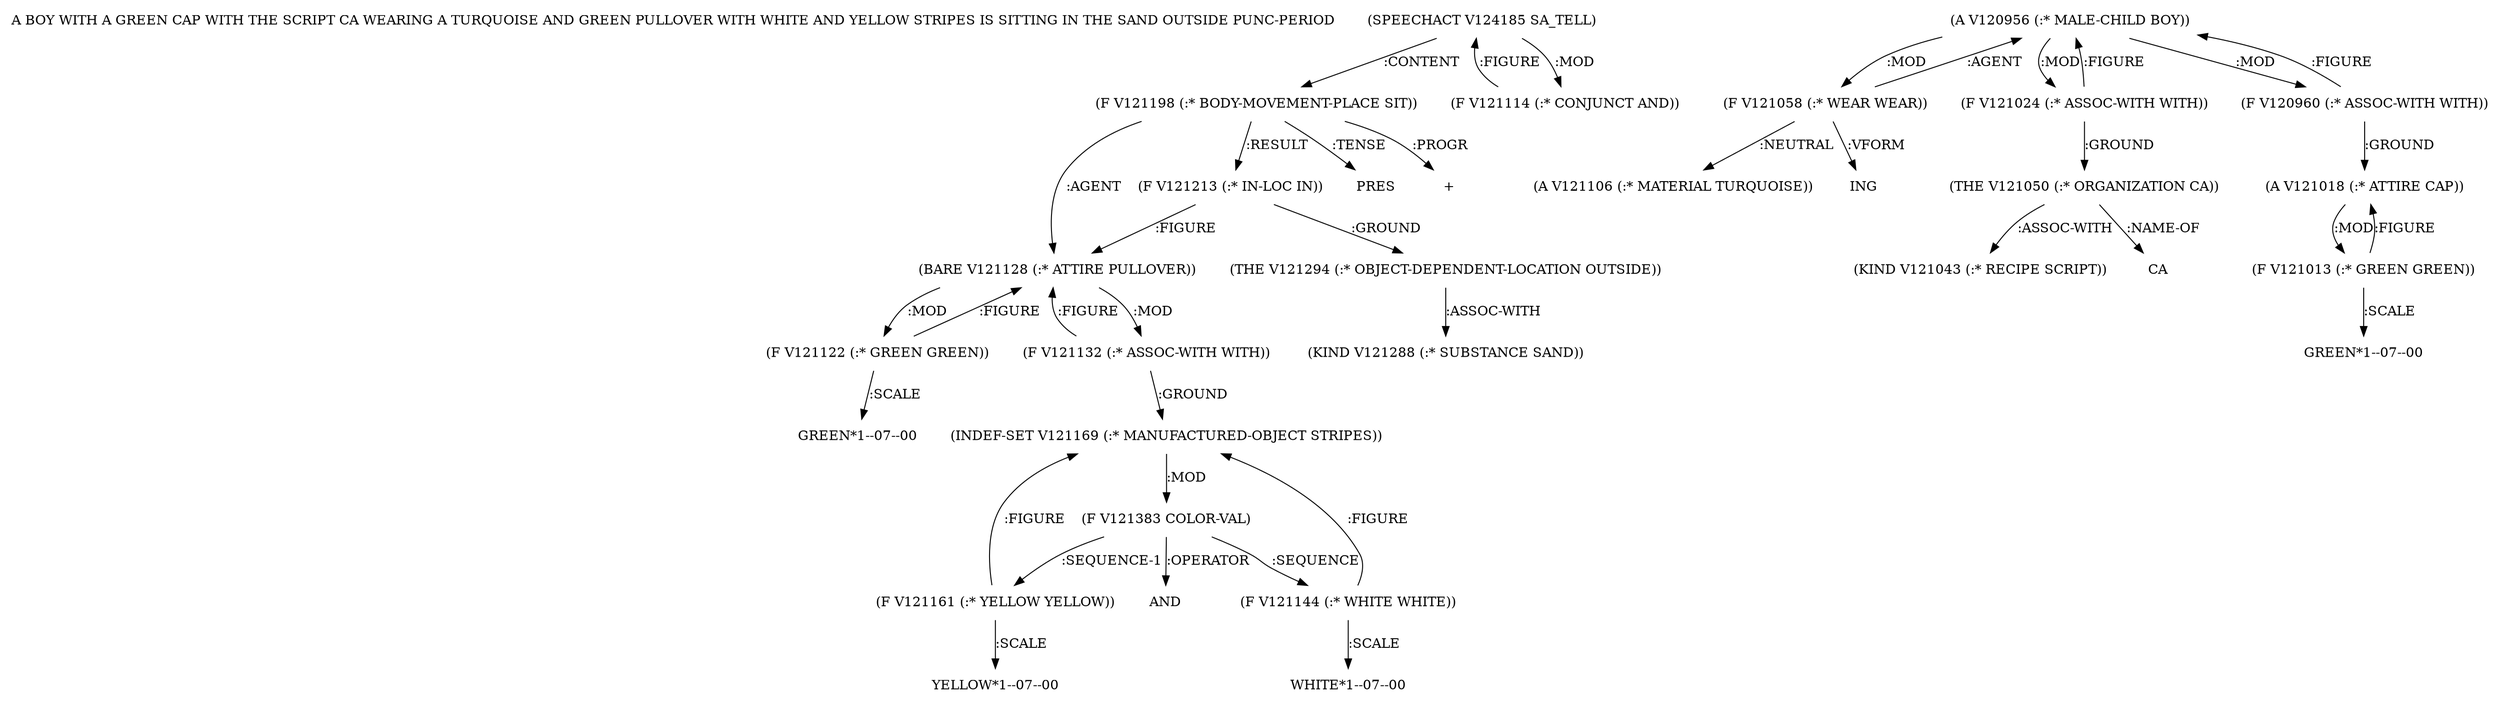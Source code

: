 digraph Terms {
  node [shape=none]
  "A BOY WITH A GREEN CAP WITH THE SCRIPT CA WEARING A TURQUOISE AND GREEN PULLOVER WITH WHITE AND YELLOW STRIPES IS SITTING IN THE SAND OUTSIDE PUNC-PERIOD"
  "V124185" [label="(SPEECHACT V124185 SA_TELL)"]
  "V124185" -> "V121198" [label=":CONTENT"]
  "V124185" -> "V121114" [label=":MOD"]
  "V121114" [label="(F V121114 (:* CONJUNCT AND))"]
  "V121114" -> "V124185" [label=":FIGURE"]
  "V121198" [label="(F V121198 (:* BODY-MOVEMENT-PLACE SIT))"]
  "V121198" -> "V121213" [label=":RESULT"]
  "V121198" -> "V121128" [label=":AGENT"]
  "V121198" -> "NT131298" [label=":TENSE"]
  "NT131298" [label="PRES"]
  "V121198" -> "NT131299" [label=":PROGR"]
  "NT131299" [label="+"]
  "V121128" [label="(BARE V121128 (:* ATTIRE PULLOVER))"]
  "V121128" -> "V121132" [label=":MOD"]
  "V121128" -> "V121122" [label=":MOD"]
  "V121122" [label="(F V121122 (:* GREEN GREEN))"]
  "V121122" -> "V121128" [label=":FIGURE"]
  "V121122" -> "NT131300" [label=":SCALE"]
  "NT131300" [label="GREEN*1--07--00"]
  "V121132" [label="(F V121132 (:* ASSOC-WITH WITH))"]
  "V121132" -> "V121169" [label=":GROUND"]
  "V121132" -> "V121128" [label=":FIGURE"]
  "V121169" [label="(INDEF-SET V121169 (:* MANUFACTURED-OBJECT STRIPES))"]
  "V121169" -> "V121383" [label=":MOD"]
  "V121383" [label="(F V121383 COLOR-VAL)"]
  "V121383" -> "V121144" [label=":SEQUENCE"]
  "V121383" -> "V121161" [label=":SEQUENCE-1"]
  "V121383" -> "NT131301" [label=":OPERATOR"]
  "NT131301" [label="AND"]
  "V121144" [label="(F V121144 (:* WHITE WHITE))"]
  "V121144" -> "V121169" [label=":FIGURE"]
  "V121144" -> "NT131302" [label=":SCALE"]
  "NT131302" [label="WHITE*1--07--00"]
  "V121161" [label="(F V121161 (:* YELLOW YELLOW))"]
  "V121161" -> "V121169" [label=":FIGURE"]
  "V121161" -> "NT131303" [label=":SCALE"]
  "NT131303" [label="YELLOW*1--07--00"]
  "V121213" [label="(F V121213 (:* IN-LOC IN))"]
  "V121213" -> "V121294" [label=":GROUND"]
  "V121213" -> "V121128" [label=":FIGURE"]
  "V121294" [label="(THE V121294 (:* OBJECT-DEPENDENT-LOCATION OUTSIDE))"]
  "V121294" -> "V121288" [label=":ASSOC-WITH"]
  "V121288" [label="(KIND V121288 (:* SUBSTANCE SAND))"]
  "V120956" [label="(A V120956 (:* MALE-CHILD BOY))"]
  "V120956" -> "V121058" [label=":MOD"]
  "V120956" -> "V121024" [label=":MOD"]
  "V120956" -> "V120960" [label=":MOD"]
  "V120960" [label="(F V120960 (:* ASSOC-WITH WITH))"]
  "V120960" -> "V121018" [label=":GROUND"]
  "V120960" -> "V120956" [label=":FIGURE"]
  "V121018" [label="(A V121018 (:* ATTIRE CAP))"]
  "V121018" -> "V121013" [label=":MOD"]
  "V121013" [label="(F V121013 (:* GREEN GREEN))"]
  "V121013" -> "V121018" [label=":FIGURE"]
  "V121013" -> "NT131304" [label=":SCALE"]
  "NT131304" [label="GREEN*1--07--00"]
  "V121024" [label="(F V121024 (:* ASSOC-WITH WITH))"]
  "V121024" -> "V121050" [label=":GROUND"]
  "V121024" -> "V120956" [label=":FIGURE"]
  "V121050" [label="(THE V121050 (:* ORGANIZATION CA))"]
  "V121050" -> "V121043" [label=":ASSOC-WITH"]
  "V121050" -> "NT131305" [label=":NAME-OF"]
  "NT131305" [label="CA"]
  "V121043" [label="(KIND V121043 (:* RECIPE SCRIPT))"]
  "V121058" [label="(F V121058 (:* WEAR WEAR))"]
  "V121058" -> "V120956" [label=":AGENT"]
  "V121058" -> "V121106" [label=":NEUTRAL"]
  "V121058" -> "NT131306" [label=":VFORM"]
  "NT131306" [label="ING"]
  "V121106" [label="(A V121106 (:* MATERIAL TURQUOISE))"]
}
